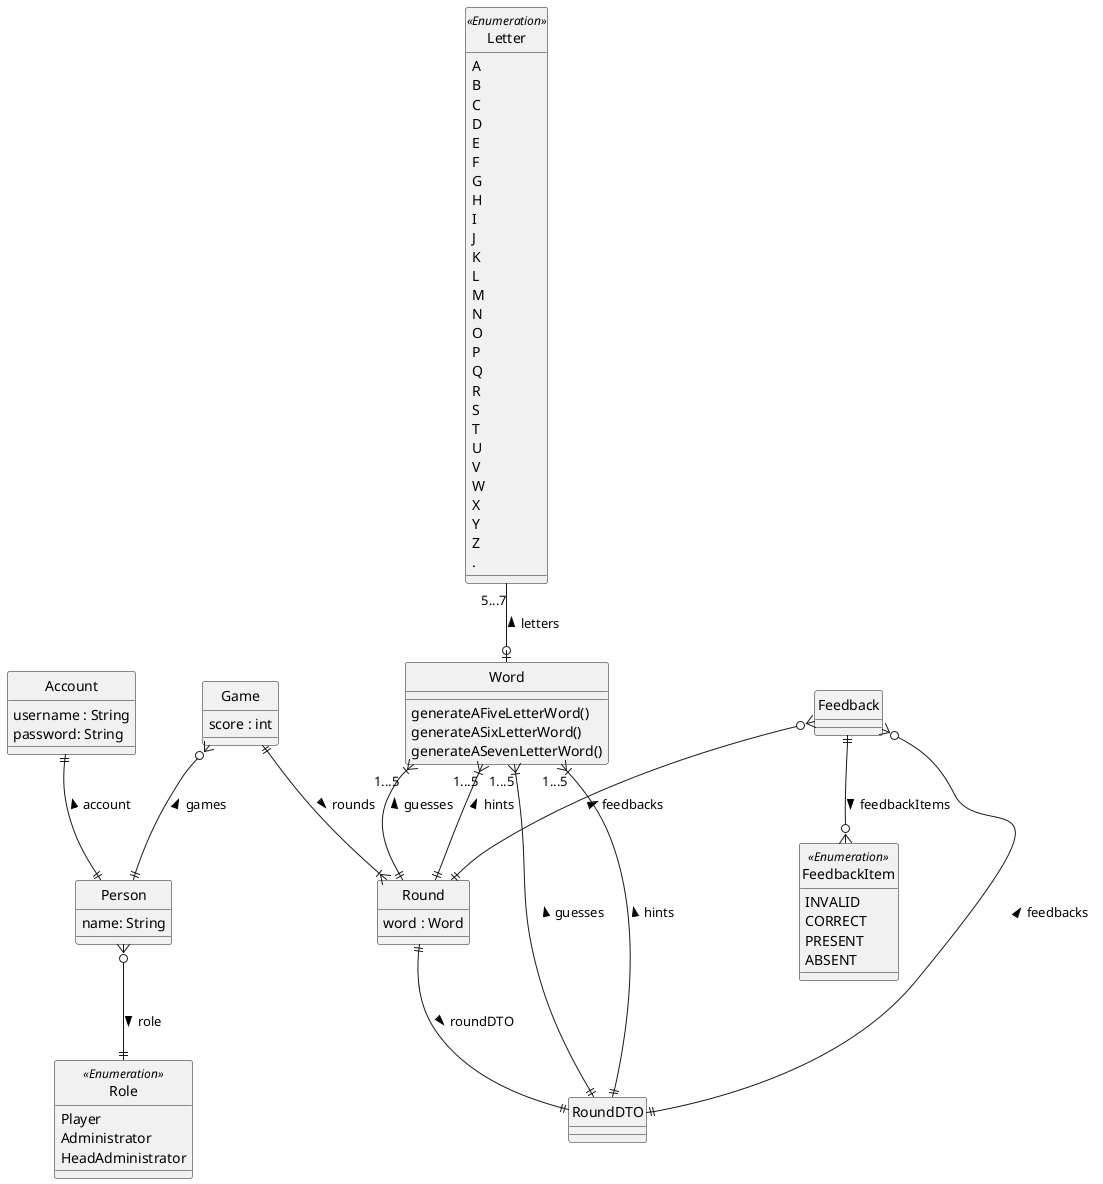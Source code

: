 @startuml
hide circle

Class Account {
    username : String
    password: String
}

Class Person {
    name: String
}

Class Game {
    score : int
}

Class Round {
    word : Word
}

class RoundDTO {
}

enum Role <<Enumeration>> {
    Player
    Administrator
    HeadAdministrator
}

enum FeedbackItem <<Enumeration>> {
    INVALID
    CORRECT
    PRESENT
    ABSENT
}

Class Feedback {
}

enum Letter <<Enumeration>> {
    A
    B
    C
    D
    E
    F
    G
    H
    I
    J
    K
    L
    M
    N
    O
    P
    Q
    R
    S
    T
    U
    V
    W
    X
    Y
    Z
    .
}

Class Word {
    generateAFiveLetterWord()
    generateASixLetterWord()
    generateASevenLetterWord()
}

Person }o--|| Role : role >
Account ||--|| Person : account <
Game }o--|| Person : games <
Game ||--|{ Round : rounds >
Round ||--|| RoundDTO : roundDTO >
Feedback ||--o{ FeedbackItem : feedbackItems >
Feedback }o--|| Round : feedbacks <
Feedback }o--|| RoundDTO : feedbacks <
Letter "5...7" --o| Word: letters <
Word "1...5" }|--|| Round : hints <
Word "1...5" }|--|| RoundDTO: hints <
Word "1...5" }|--|| Round : guesses <
Word "1...5" }|--|| RoundDTO: guesses <
@enduml